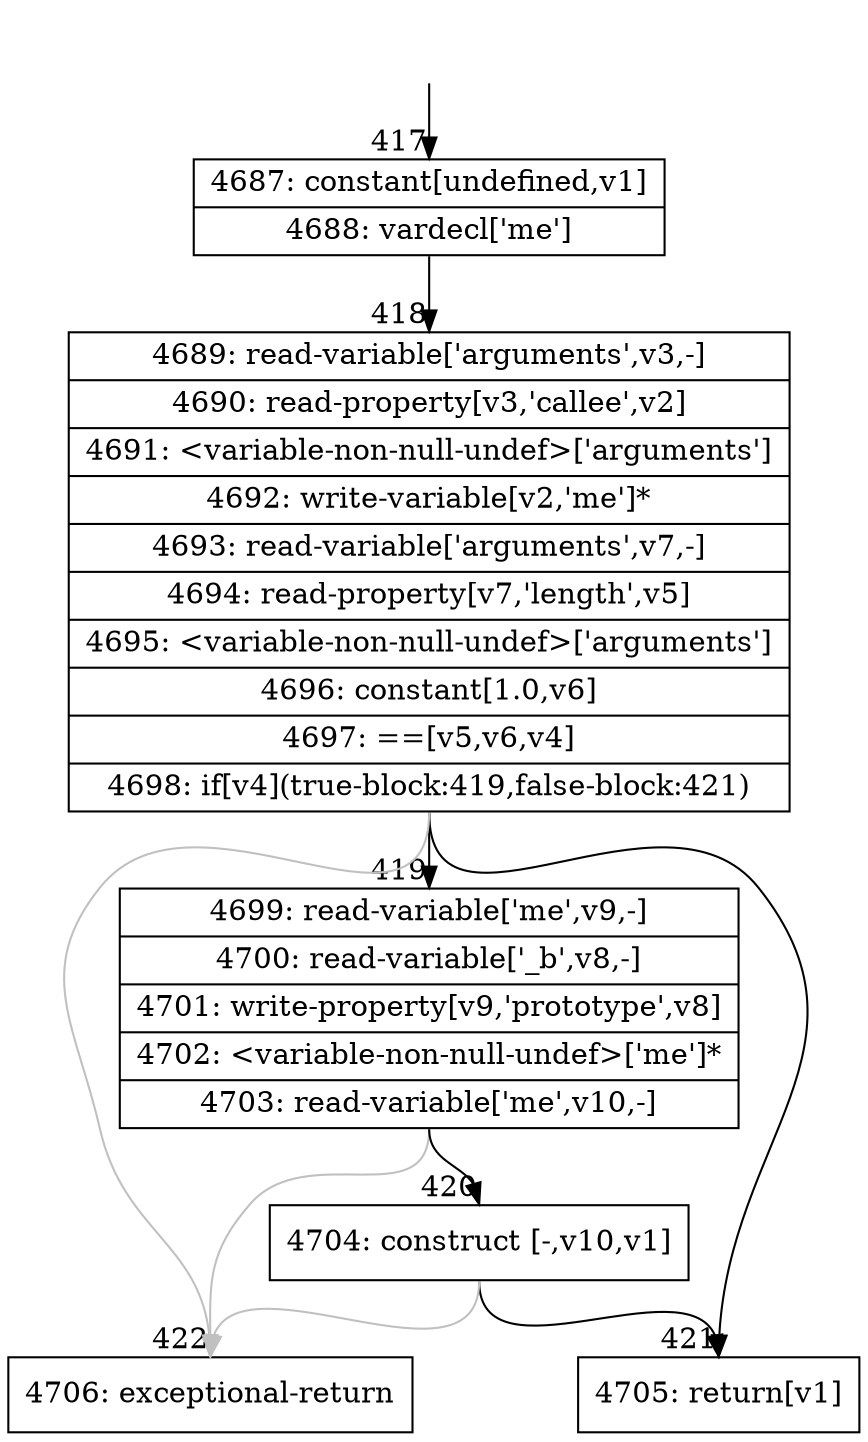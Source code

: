 digraph {
rankdir="TD"
BB_entry7[shape=none,label=""];
BB_entry7 -> BB417 [tailport=s, headport=n, headlabel="    417"]
BB417 [shape=record label="{4687: constant[undefined,v1]|4688: vardecl['me']}" ] 
BB417 -> BB418 [tailport=s, headport=n, headlabel="      418"]
BB418 [shape=record label="{4689: read-variable['arguments',v3,-]|4690: read-property[v3,'callee',v2]|4691: \<variable-non-null-undef\>['arguments']|4692: write-variable[v2,'me']*|4693: read-variable['arguments',v7,-]|4694: read-property[v7,'length',v5]|4695: \<variable-non-null-undef\>['arguments']|4696: constant[1.0,v6]|4697: ==[v5,v6,v4]|4698: if[v4](true-block:419,false-block:421)}" ] 
BB418 -> BB419 [tailport=s, headport=n, headlabel="      419"]
BB418 -> BB421 [tailport=s, headport=n, headlabel="      421"]
BB418 -> BB422 [tailport=s, headport=n, color=gray, headlabel="      422"]
BB419 [shape=record label="{4699: read-variable['me',v9,-]|4700: read-variable['_b',v8,-]|4701: write-property[v9,'prototype',v8]|4702: \<variable-non-null-undef\>['me']*|4703: read-variable['me',v10,-]}" ] 
BB419 -> BB420 [tailport=s, headport=n, headlabel="      420"]
BB419 -> BB422 [tailport=s, headport=n, color=gray]
BB420 [shape=record label="{4704: construct [-,v10,v1]}" ] 
BB420 -> BB421 [tailport=s, headport=n]
BB420 -> BB422 [tailport=s, headport=n, color=gray]
BB421 [shape=record label="{4705: return[v1]}" ] 
BB422 [shape=record label="{4706: exceptional-return}" ] 
//#$~ 64
}
